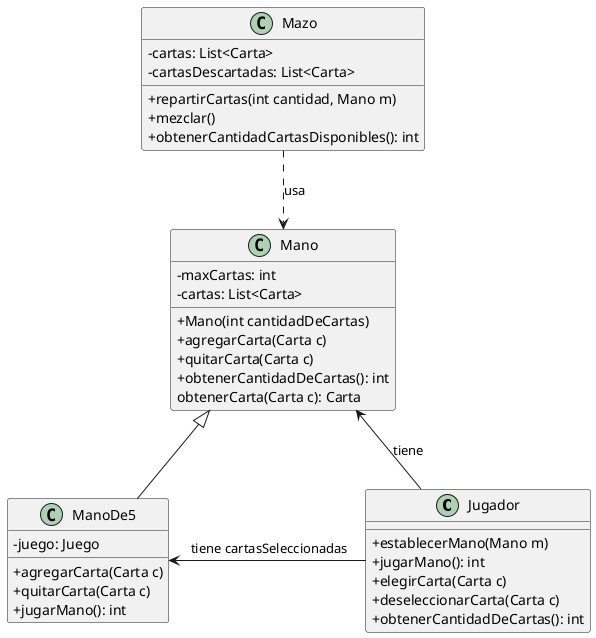 @startuml JugadorManoYMazo
skinparam classAttributeIconSize 0
class Jugador {
+establecerMano(Mano m)
+jugarMano(): int
+elegirCarta(Carta c)
+deseleccionarCarta(Carta c)
+obtenerCantidadDeCartas(): int
}

class Mazo {
-cartas: List<Carta>
-cartasDescartadas: List<Carta>
+repartirCartas(int cantidad, Mano m)
+mezclar()
+obtenerCantidadCartasDisponibles(): int
}


class Mano {
-maxCartas: int
-cartas: List<Carta>
+Mano(int cantidadDeCartas)
+agregarCarta(Carta c)
+quitarCarta(Carta c)
+obtenerCantidadDeCartas(): int
obtenerCarta(Carta c): Carta
}

class ManoDe5 {
-juego: Juego
+agregarCarta(Carta c)
+quitarCarta(Carta c)
+jugarMano(): int
}

Mazo ..> Mano: "usa"
Jugador --> Mano: "tiene"
Jugador -left-> ManoDe5: " tiene cartasSeleccionadas"
ManoDe5 -up-|> Mano
@enduml